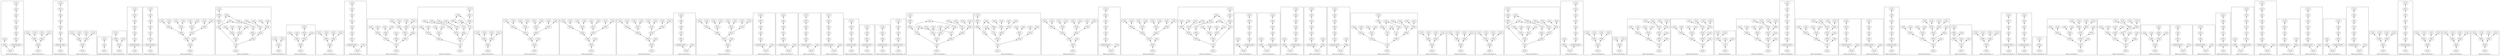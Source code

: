 strict digraph {
rankdir=BT
subgraph {
"0_518" [label="Sub"]
"0_518" -> {
"0_492"
}
"0_567" [label="Store"]
"0_567" -> {
"0_552"
"0_560"
}
"0_559" [label="SExt"]
"0_559" -> {
"0_558"
}
"0_558" [label="Add"]
"0_558" -> {
"0_544"
}
"0_560" [label="GetElementPtr"]
"0_560" -> {
"0_559"
}
"0_552" [label="FNeg"]
"0_552" -> {
"0_551"
}
"0_551" [label="Load"]
"0_544" [label="Add"]
"0_544" -> {
"0_518"
}
"0_492" [label="Add"]
"0_492" -> {
"0_466"
}
"0_466" [label="Add"]
"0_466" -> {
"0_465"
}
"0_465" [label="Load"]
cluster=true
label=<Static occurrences: 1>
}
subgraph {
"1_791" [label="FAdd"]
"1_791" -> {
"1_788"
"1_790"
}
"1_788" [label="Load"]
"1_790" [label="Load"]
"1_810" [label="Store"]
"1_810" -> {
"1_809"
"1_809"
"1_809"
"1_809"
}
"1_809" [label="FAdd"]
"1_809" -> {
"1_770"
"1_770"
"1_791"
"1_791"
}
"1_770" [label="FAdd"]
"1_770" -> {
"1_767"
"1_769"
}
"1_767" [label="Load"]
"1_769" [label="Load"]
cluster=true
label=<Static occurrences: 7>
}
subgraph {
"2_551" [label="Load"]
"2_551" -> {
"2_550"
}
"2_490" [label="Add"]
"2_490" -> {
"2_462"
}
"2_549" [label="Add"]
"2_549" -> {
"2_542"
}
"2_462" [label="Add"]
"2_462" -> {
"2_455"
}
"2_516" [label="Add"]
"2_516" -> {
"2_490"
}
"2_455" [label="SExt"]
"2_455" -> {
"2_454"
}
"2_454" [label="Load"]
"2_550" [label="GetElementPtr"]
"2_550" -> {
"2_549"
}
"2_542" [label="Add"]
"2_542" -> {
"2_516"
}
cluster=true
label=<Static occurrences: 1>
}
subgraph {
"3_1589" [label="FAdd"]
"3_1589" -> {
"3_1585"
"3_1588"
}
"3_1585" [label="Load"]
"3_1588" [label="Load"]
"3_1604" [label="Store"]
"3_1604" -> {
"3_1603"
"3_1603"
"3_1603"
"3_1603"
}
"3_1569" [label="FAdd"]
"3_1569" -> {
"3_1565"
"3_1568"
}
"3_1565" [label="Load"]
"3_1568" [label="Load"]
"3_1603" [label="FAdd"]
"3_1603" -> {
"3_1569"
"3_1569"
"3_1589"
"3_1589"
}
cluster=true
label=<Static occurrences: 1>
}
subgraph {
"4_422" [label="Store"]
"4_422" -> {
"4_419"
}
"4_419" [label="Add"]
"4_419" -> {
"4_418"
}
"4_418" [label="Load"]
cluster=true
label=<Static occurrences: 2>
}
subgraph {
"5_851" [label="FNeg"]
"5_851" -> {
"5_841"
}
"5_841" [label="Load"]
"5_852" [label="FSub"]
"5_852" -> {
"5_851"
"5_846"
}
"5_846" [label="Load"]
"5_853" [label="Store"]
"5_853" -> {
"5_852"
"5_852"
}
cluster=true
label=<Static occurrences: 1>
}
subgraph {
"6_516" [label="Add"]
"6_516" -> {
"6_490"
}
"6_455" [label="SExt"]
"6_455" -> {
"6_454"
}
"6_454" [label="Load"]
"6_490" [label="Add"]
"6_490" -> {
"6_462"
}
"6_525" [label="Load"]
"6_525" -> {
"6_524"
}
"6_462" [label="Add"]
"6_462" -> {
"6_455"
}
"6_524" [label="GetElementPtr"]
"6_524" -> {
"6_523"
}
"6_523" [label="Add"]
"6_523" -> {
"6_516"
}
cluster=true
label=<Static occurrences: 4>
}
subgraph {
"7_604" [label="GetElementPtr"]
"7_604" -> {
"7_603"
}
"7_602" [label="Add"]
"7_602" -> {
"7_586"
}
"7_603" [label="SExt"]
"7_603" -> {
"7_602"
}
"7_586" [label="Add"]
"7_586" -> {
"7_584"
}
"7_584" [label="Add"]
"7_584" -> {
"7_576"
}
"7_576" [label="Add"]
"7_576" -> {
"7_573"
}
"7_573" [label="Load"]
"7_605" [label="Load"]
"7_605" -> {
"7_604"
}
cluster=true
label=<Static occurrences: 2>
}
subgraph {
"8_1390" [label="FSub"]
"8_1390" -> {
"8_1379"
"8_1381"
}
"8_1379" [label="Load"]
"8_1381" [label="Load"]
"8_1406" [label="FSub"]
"8_1406" -> {
"8_1395"
"8_1397"
}
"8_1395" [label="Load"]
"8_1397" [label="Load"]
"8_1420" [label="FAdd"]
"8_1420" -> {
"8_1392"
"8_1392"
"8_1406"
"8_1406"
}
"8_1408" [label="FSub"]
"8_1408" -> {
"8_1401"
"8_1403"
}
"8_1401" [label="Load"]
"8_1403" [label="Load"]
"8_1425" [label="FAdd"]
"8_1425" -> {
"8_1420"
"8_1420"
"8_1420"
"8_1420"
"8_1418"
"8_1418"
"8_1418"
"8_1418"
}
"8_1427" [label="Store"]
"8_1427" -> {
"8_1426"
"8_1426"
"8_1426"
"8_1426"
"8_1426"
"8_1426"
"8_1426"
"8_1426"
"8_1426"
}
"8_1392" [label="FSub"]
"8_1392" -> {
"8_1385"
"8_1387"
}
"8_1385" [label="Load"]
"8_1387" [label="Load"]
"8_1418" [label="FSub"]
"8_1418" -> {
"8_1390"
"8_1390"
"8_1408"
"8_1408"
}
"8_1426" [label="FMul"]
"8_1426" -> {
"8_1425"
"8_1425"
"8_1425"
"8_1425"
"8_1425"
"8_1425"
"8_1425"
"8_1425"
"8_1376"
}
"8_1376" [label="Load"]
cluster=true
label=<Static occurrences: 2>
}
subgraph {
"9_1488" [label="FSub"]
"9_1488" -> {
"9_1474"
"9_1477"
}
"9_1474" [label="Load"]
"9_1477" [label="Load"]
"9_1539" [label="FSub"]
"9_1539" -> {
"9_1490"
"9_1490"
"9_1508"
"9_1508"
}
"9_1544" [label="Store"]
"9_1544" -> {
"9_1543"
"9_1543"
"9_1543"
"9_1543"
"9_1543"
"9_1543"
"9_1543"
"9_1543"
"9_1543"
"9_1543"
"9_1543"
"9_1543"
"9_1543"
}
"9_1471" [label="Call"]
"9_1471" -> {
"9_1470"
"9_1460"
}
"9_1460" [label="Load"]
"9_1490" [label="FSub"]
"9_1490" -> {
"9_1482"
"9_1485"
}
"9_1482" [label="Load"]
"9_1485" [label="Load"]
"9_1541" [label="FNeg"]
"9_1541" -> {
"9_1471"
"9_1471"
}
"9_1543" [label="Call"]
"9_1543" -> {
"9_1468"
"9_1468"
"9_1468"
"9_1537"
"9_1537"
"9_1537"
"9_1537"
"9_1542"
"9_1542"
"9_1542"
"9_1542"
"9_1542"
"9_1542"
}
"9_1468" [label="Call"]
"9_1468" -> {
"9_1467"
"9_1464"
"9_1460"
}
"9_1464" [label="Load"]
"9_1460" [label="Load"]
"9_1542" [label="FMul"]
"9_1542" -> {
"9_1541"
"9_1541"
"9_1539"
"9_1539"
"9_1539"
"9_1539"
}
"9_1537" [label="FAdd"]
"9_1537" -> {
"9_1488"
"9_1488"
"9_1510"
"9_1510"
}
"9_1467" [label="FNeg"]
"9_1467" -> {
"9_1466"
}
"9_1466" [label="FMul"]
"9_1466" -> {
"9_1457"
}
"9_1457" [label="Load"]
"9_1508" [label="FSub"]
"9_1508" -> {
"9_1494"
"9_1497"
}
"9_1494" [label="Load"]
"9_1497" [label="Load"]
"9_1470" [label="FNeg"]
"9_1470" -> {
"9_1464"
}
"9_1464" [label="Load"]
"9_1510" [label="FSub"]
"9_1510" -> {
"9_1502"
"9_1505"
}
"9_1502" [label="Load"]
"9_1505" [label="Load"]
cluster=true
label=<Static occurrences: 1>
}
subgraph {
"10_837" [label="FSub"]
"10_837" -> {
"10_834"
"10_836"
}
"10_834" [label="Load"]
"10_836" [label="Load"]
"10_854" [label="Store"]
"10_854" -> {
"10_837"
"10_837"
}
cluster=true
label=<Static occurrences: 4>
}
subgraph {
"11_803" [label="FAdd"]
"11_803" -> {
"11_797"
"11_802"
}
"11_797" [label="Load"]
"11_802" [label="Load"]
"11_781" [label="FSub"]
"11_781" -> {
"11_775"
"11_780"
}
"11_780" [label="Load"]
"11_816" [label="Store"]
"11_816" -> {
"11_815"
"11_815"
"11_815"
"11_815"
}
"11_775" [label="FNeg"]
"11_775" -> {
"11_774"
}
"11_774" [label="Load"]
"11_815" [label="FAdd"]
"11_815" -> {
"11_803"
"11_803"
"11_781"
"11_781"
}
cluster=true
label=<Static occurrences: 1>
}
subgraph {
"12_1597" [label="FAdd"]
"12_1597" -> {
"12_1593"
"12_1596"
}
"12_1593" [label="Load"]
"12_1596" [label="Load"]
"12_1606" [label="Store"]
"12_1606" -> {
"12_1605"
"12_1605"
"12_1605"
"12_1605"
}
"12_1577" [label="FAdd"]
"12_1577" -> {
"12_1573"
"12_1576"
}
"12_1573" [label="Load"]
"12_1576" [label="Load"]
"12_1605" [label="FAdd"]
"12_1605" -> {
"12_1577"
"12_1577"
"12_1597"
"12_1597"
}
cluster=true
label=<Static occurrences: 1>
}
subgraph {
"13_1008" [label="Add"]
"13_1008" -> {
"13_984"
}
"13_1069" [label="Add"]
"13_1069" -> {
"13_1056"
}
"13_1032" [label="Sub"]
"13_1032" -> {
"13_1008"
}
"13_1077" [label="Store"]
"13_1077" -> {
"13_1071"
"13_1063"
}
"13_1063" [label="Load"]
"13_984" [label="Add"]
"13_984" -> {
"13_983"
}
"13_983" [label="Load"]
"13_1070" [label="SExt"]
"13_1070" -> {
"13_1069"
}
"13_1071" [label="GetElementPtr"]
"13_1071" -> {
"13_1070"
}
"13_1056" [label="Add"]
"13_1056" -> {
"13_1032"
}
cluster=true
label=<Static occurrences: 1>
}
subgraph {
"14_1597" [label="FAdd"]
"14_1597" -> {
"14_1593"
"14_1596"
}
"14_1593" [label="Load"]
"14_1596" [label="Load"]
"14_1607" [label="FSub"]
"14_1607" -> {
"14_1569"
"14_1569"
"14_1589"
"14_1589"
}
"14_1609" [label="FSub"]
"14_1609" -> {
"14_1577"
"14_1577"
"14_1597"
"14_1597"
}
"14_1614" [label="Store"]
"14_1614" -> {
"14_1613"
"14_1613"
"14_1613"
"14_1613"
"14_1613"
"14_1613"
"14_1613"
"14_1613"
"14_1613"
"14_1613"
}
"14_1577" [label="FAdd"]
"14_1577" -> {
"14_1573"
"14_1576"
}
"14_1573" [label="Load"]
"14_1576" [label="Load"]
"14_1589" [label="FAdd"]
"14_1589" -> {
"14_1585"
"14_1588"
}
"14_1585" [label="Load"]
"14_1588" [label="Load"]
"14_1611" [label="FNeg"]
"14_1611" -> {
"14_1453"
}
"14_1453" [label="Load"]
"14_1613" [label="Call"]
"14_1613" -> {
"14_1520"
"14_1612"
"14_1612"
"14_1612"
"14_1612"
"14_1612"
"14_1607"
"14_1607"
"14_1607"
"14_1607"
}
"14_1569" [label="FAdd"]
"14_1569" -> {
"14_1565"
"14_1568"
}
"14_1565" [label="Load"]
"14_1568" [label="Load"]
"14_1612" [label="FMul"]
"14_1612" -> {
"14_1611"
"14_1609"
"14_1609"
"14_1609"
"14_1609"
}
"14_1520" [label="FNeg"]
"14_1520" -> {
"14_1457"
}
"14_1457" [label="Load"]
cluster=true
label=<Static occurrences: 2>
}
subgraph {
"15_1556" [label="FMul"]
"15_1556" -> {
"15_1453"
}
"15_1453" [label="Load"]
"15_1601" [label="FSub"]
"15_1601" -> {
"15_1593"
"15_1596"
}
"15_1593" [label="Load"]
"15_1596" [label="Load"]
"15_1599" [label="FSub"]
"15_1599" -> {
"15_1585"
"15_1588"
}
"15_1585" [label="Load"]
"15_1588" [label="Load"]
"15_1628" [label="FAdd"]
"15_1628" -> {
"15_1579"
"15_1579"
"15_1601"
"15_1601"
}
"15_1579" [label="FSub"]
"15_1579" -> {
"15_1565"
"15_1568"
}
"15_1565" [label="Load"]
"15_1568" [label="Load"]
"15_1633" [label="FMul"]
"15_1633" -> {
"15_1632"
"15_1632"
"15_1630"
"15_1630"
"15_1630"
"15_1630"
}
"15_1630" [label="FSub"]
"15_1630" -> {
"15_1581"
"15_1581"
"15_1599"
"15_1599"
}
"15_1581" [label="FSub"]
"15_1581" -> {
"15_1573"
"15_1576"
}
"15_1573" [label="Load"]
"15_1576" [label="Load"]
"15_1561" [label="Call"]
"15_1561" -> {
"15_1560"
"15_1550"
}
"15_1550" [label="Load"]
"15_1634" [label="Call"]
"15_1634" -> {
"15_1558"
"15_1558"
"15_1558"
"15_1628"
"15_1628"
"15_1628"
"15_1628"
"15_1633"
"15_1633"
"15_1633"
"15_1633"
"15_1633"
"15_1633"
}
"15_1632" [label="FNeg"]
"15_1632" -> {
"15_1561"
"15_1561"
}
"15_1560" [label="FNeg"]
"15_1560" -> {
"15_1554"
}
"15_1554" [label="Load"]
"15_1635" [label="Store"]
"15_1635" -> {
"15_1634"
"15_1634"
"15_1634"
"15_1634"
"15_1634"
"15_1634"
"15_1634"
"15_1634"
"15_1634"
"15_1634"
"15_1634"
"15_1634"
"15_1634"
}
"15_1557" [label="FNeg"]
"15_1557" -> {
"15_1556"
}
"15_1558" [label="Call"]
"15_1558" -> {
"15_1557"
"15_1554"
"15_1550"
}
"15_1554" [label="Load"]
"15_1550" [label="Load"]
cluster=true
label=<Static occurrences: 1>
}
subgraph {
"16_1774" [label="FAdd"]
"16_1774" -> {
"16_1770"
"16_1773"
}
"16_1770" [label="Load"]
"16_1773" [label="Load"]
"16_1756" [label="FAdd"]
"16_1756" -> {
"16_1752"
"16_1755"
}
"16_1752" [label="Load"]
"16_1755" [label="Load"]
"16_1782" [label="FAdd"]
"16_1782" -> {
"16_1756"
"16_1756"
"16_1774"
"16_1774"
}
"16_1783" [label="Store"]
"16_1783" -> {
"16_1782"
"16_1782"
"16_1782"
"16_1782"
}
cluster=true
label=<Static occurrences: 1>
}
subgraph {
"17_1776" [label="FSub"]
"17_1776" -> {
"17_1763"
"17_1765"
}
"17_1763" [label="Load"]
"17_1765" [label="Load"]
"17_1760" [label="FSub"]
"17_1760" -> {
"17_1752"
"17_1755"
}
"17_1752" [label="Load"]
"17_1755" [label="Load"]
"17_1788" [label="FSub"]
"17_1788" -> {
"17_1758"
"17_1758"
"17_1778"
"17_1778"
}
"17_1795" [label="FAdd"]
"17_1795" -> {
"17_1790"
"17_1790"
"17_1790"
"17_1790"
"17_1788"
"17_1788"
"17_1788"
"17_1788"
}
"17_1796" [label="FMul"]
"17_1796" -> {
"17_1795"
"17_1795"
"17_1795"
"17_1795"
"17_1795"
"17_1795"
"17_1795"
"17_1795"
"17_1723"
}
"17_1723" [label="Load"]
"17_1790" [label="FAdd"]
"17_1790" -> {
"17_1760"
"17_1760"
"17_1776"
"17_1776"
}
"17_1797" [label="Store"]
"17_1797" -> {
"17_1796"
"17_1796"
"17_1796"
"17_1796"
"17_1796"
"17_1796"
"17_1796"
"17_1796"
"17_1796"
}
"17_1778" [label="FSub"]
"17_1778" -> {
"17_1770"
"17_1773"
}
"17_1770" [label="Load"]
"17_1773" [label="Load"]
"17_1758" [label="FSub"]
"17_1758" -> {
"17_1745"
"17_1747"
}
"17_1745" [label="Load"]
"17_1747" [label="Load"]
cluster=true
label=<Static occurrences: 1>
}
subgraph {
"18_1776" [label="FSub"]
"18_1776" -> {
"18_1763"
"18_1765"
}
"18_1763" [label="Load"]
"18_1765" [label="Load"]
"18_1798" [label="FAdd"]
"18_1798" -> {
"18_1758"
"18_1758"
"18_1778"
"18_1778"
}
"18_1760" [label="FSub"]
"18_1760" -> {
"18_1752"
"18_1755"
}
"18_1752" [label="Load"]
"18_1755" [label="Load"]
"18_1800" [label="FSub"]
"18_1800" -> {
"18_1776"
"18_1776"
"18_1760"
"18_1760"
}
"18_1778" [label="FSub"]
"18_1778" -> {
"18_1770"
"18_1773"
}
"18_1770" [label="Load"]
"18_1773" [label="Load"]
"18_1807" [label="Store"]
"18_1807" -> {
"18_1806"
"18_1806"
"18_1806"
"18_1806"
"18_1806"
"18_1806"
"18_1806"
"18_1806"
"18_1806"
}
"18_1806" [label="FMul"]
"18_1806" -> {
"18_1805"
"18_1805"
"18_1805"
"18_1805"
"18_1805"
"18_1805"
"18_1805"
"18_1805"
"18_1723"
}
"18_1723" [label="Load"]
"18_1758" [label="FSub"]
"18_1758" -> {
"18_1745"
"18_1747"
}
"18_1745" [label="Load"]
"18_1747" [label="Load"]
"18_1805" [label="FAdd"]
"18_1805" -> {
"18_1798"
"18_1798"
"18_1798"
"18_1798"
"18_1800"
"18_1800"
"18_1800"
"18_1800"
}
cluster=true
label=<Static occurrences: 1>
}
subgraph {
"19_1408" [label="FSub"]
"19_1408" -> {
"19_1401"
"19_1403"
}
"19_1401" [label="Load"]
"19_1403" [label="Load"]
"19_1420" [label="FAdd"]
"19_1420" -> {
"19_1392"
"19_1392"
"19_1406"
"19_1406"
}
"19_1406" [label="FSub"]
"19_1406" -> {
"19_1395"
"19_1397"
}
"19_1395" [label="Load"]
"19_1397" [label="Load"]
"19_1424" [label="Store"]
"19_1424" -> {
"19_1423"
"19_1423"
"19_1423"
"19_1423"
"19_1423"
"19_1423"
"19_1423"
"19_1423"
"19_1423"
}
"19_1423" [label="FMul"]
"19_1423" -> {
"19_1422"
"19_1422"
"19_1422"
"19_1422"
"19_1422"
"19_1422"
"19_1422"
"19_1422"
"19_1376"
}
"19_1376" [label="Load"]
"19_1392" [label="FSub"]
"19_1392" -> {
"19_1385"
"19_1387"
}
"19_1385" [label="Load"]
"19_1387" [label="Load"]
"19_1418" [label="FSub"]
"19_1418" -> {
"19_1390"
"19_1390"
"19_1408"
"19_1408"
}
"19_1422" [label="FSub"]
"19_1422" -> {
"19_1420"
"19_1420"
"19_1420"
"19_1420"
"19_1418"
"19_1418"
"19_1418"
"19_1418"
}
"19_1390" [label="FSub"]
"19_1390" -> {
"19_1379"
"19_1381"
}
"19_1379" [label="Load"]
"19_1381" [label="Load"]
cluster=true
label=<Static occurrences: 1>
}
subgraph {
"20_518" [label="Sub"]
"20_518" -> {
"20_492"
}
"20_492" [label="Add"]
"20_492" -> {
"20_466"
}
"20_529" [label="GetElementPtr"]
"20_529" -> {
"20_528"
}
"20_540" [label="Store"]
"20_540" -> {
"20_529"
"20_521"
}
"20_521" [label="Load"]
"20_528" [label="SExt"]
"20_528" -> {
"20_518"
}
"20_466" [label="Add"]
"20_466" -> {
"20_465"
}
"20_465" [label="Load"]
cluster=true
label=<Static occurrences: 2>
}
subgraph {
"21_1406" [label="FSub"]
"21_1406" -> {
"21_1395"
"21_1397"
}
"21_1395" [label="Load"]
"21_1397" [label="Load"]
"21_1408" [label="FSub"]
"21_1408" -> {
"21_1401"
"21_1403"
}
"21_1401" [label="Load"]
"21_1403" [label="Load"]
"21_1428" [label="FAdd"]
"21_1428" -> {
"21_1390"
"21_1390"
"21_1408"
"21_1408"
}
"21_1433" [label="FMul"]
"21_1433" -> {
"21_1432"
"21_1432"
"21_1432"
"21_1432"
"21_1432"
"21_1432"
"21_1432"
"21_1432"
"21_1376"
}
"21_1376" [label="Load"]
"21_1434" [label="Store"]
"21_1434" -> {
"21_1433"
"21_1433"
"21_1433"
"21_1433"
"21_1433"
"21_1433"
"21_1433"
"21_1433"
"21_1433"
}
"21_1432" [label="FSub"]
"21_1432" -> {
"21_1428"
"21_1428"
"21_1428"
"21_1428"
"21_1430"
"21_1430"
"21_1430"
"21_1430"
}
"21_1392" [label="FSub"]
"21_1392" -> {
"21_1385"
"21_1387"
}
"21_1385" [label="Load"]
"21_1387" [label="Load"]
"21_1430" [label="FSub"]
"21_1430" -> {
"21_1406"
"21_1406"
"21_1392"
"21_1392"
}
"21_1390" [label="FSub"]
"21_1390" -> {
"21_1379"
"21_1381"
}
"21_1379" [label="Load"]
"21_1381" [label="Load"]
cluster=true
label=<Static occurrences: 1>
}
subgraph {
"22_538" [label="Store"]
"22_538" -> {
"22_520"
"22_530"
}
"22_530" [label="Load"]
"22_455" [label="SExt"]
"22_455" -> {
"22_454"
}
"22_454" [label="Load"]
"22_490" [label="Add"]
"22_490" -> {
"22_462"
}
"22_520" [label="GetElementPtr"]
"22_520" -> {
"22_516"
}
"22_462" [label="Add"]
"22_462" -> {
"22_455"
}
"22_516" [label="Add"]
"22_516" -> {
"22_490"
}
cluster=true
label=<Static occurrences: 2>
}
subgraph {
"23_586" [label="Add"]
"23_586" -> {
"23_584"
}
"23_599" [label="GetElementPtr"]
"23_599" -> {
"23_598"
}
"23_610" [label="Store"]
"23_610" -> {
"23_599"
"23_590"
}
"23_590" [label="Load"]
"23_584" [label="Add"]
"23_584" -> {
"23_576"
}
"23_598" [label="SExt"]
"23_598" -> {
"23_586"
}
"23_576" [label="Add"]
"23_576" -> {
"23_573"
}
"23_573" [label="Load"]
cluster=true
label=<Static occurrences: 4>
}
subgraph {
"24_1006" [label="Add"]
"24_1006" -> {
"24_980"
}
"24_980" [label="Add"]
"24_980" -> {
"24_973"
}
"24_973" [label="SExt"]
"24_973" -> {
"24_972"
}
"24_972" [label="Load"]
"24_1027" [label="Store"]
"24_1027" -> {
"24_1014"
"24_1024"
}
"24_1024" [label="Load"]
"24_1014" [label="GetElementPtr"]
"24_1014" -> {
"24_1013"
}
"24_1013" [label="Add"]
"24_1013" -> {
"24_1006"
}
cluster=true
label=<Static occurrences: 1>
}
subgraph {
"25_1034" [label="GetElementPtr"]
"25_1034" -> {
"25_1030"
}
"25_1006" [label="Add"]
"25_1006" -> {
"25_980"
}
"25_980" [label="Add"]
"25_980" -> {
"25_973"
}
"25_973" [label="SExt"]
"25_973" -> {
"25_972"
}
"25_972" [label="Load"]
"25_1050" [label="Store"]
"25_1050" -> {
"25_1034"
"25_1043"
}
"25_1043" [label="Load"]
"25_1030" [label="Add"]
"25_1030" -> {
"25_1006"
}
cluster=true
label=<Static occurrences: 1>
}
subgraph {
"26_473" [label="Load"]
"26_473" -> {
"26_472"
}
"26_472" [label="GetElementPtr"]
"26_472" -> {
"26_471"
}
"26_471" [label="Add"]
"26_471" -> {
"26_462"
}
"26_462" [label="Add"]
"26_462" -> {
"26_455"
}
"26_455" [label="SExt"]
"26_455" -> {
"26_454"
}
"26_454" [label="Load"]
cluster=true
label=<Static occurrences: 8>
}
subgraph {
"27_466" [label="Add"]
"27_466" -> {
"27_465"
}
"27_465" [label="Load"]
"27_476" [label="SExt"]
"27_476" -> {
"27_466"
}
"27_478" [label="Load"]
"27_478" -> {
"27_477"
}
"27_477" [label="GetElementPtr"]
"27_477" -> {
"27_476"
}
cluster=true
label=<Static occurrences: 5>
}
subgraph {
"28_469" [label="Load"]
"28_469" -> {
"28_468"
}
"28_468" [label="GetElementPtr"]
"28_468" -> {
"28_462"
}
"28_462" [label="Add"]
"28_462" -> {
"28_455"
}
"28_455" [label="SExt"]
"28_455" -> {
"28_454"
}
"28_454" [label="Load"]
cluster=true
label=<Static occurrences: 4>
}
subgraph {
"29_481" [label="SExt"]
"29_481" -> {
"29_480"
}
"29_480" [label="Add"]
"29_480" -> {
"29_466"
}
"29_483" [label="Load"]
"29_483" -> {
"29_482"
}
"29_482" [label="GetElementPtr"]
"29_482" -> {
"29_481"
}
"29_466" [label="Add"]
"29_466" -> {
"29_465"
}
"29_465" [label="Load"]
cluster=true
label=<Static occurrences: 14>
}
subgraph {
"30_1488" [label="FSub"]
"30_1488" -> {
"30_1474"
"30_1477"
}
"30_1474" [label="Load"]
"30_1477" [label="Load"]
"30_1510" [label="FSub"]
"30_1510" -> {
"30_1502"
"30_1505"
}
"30_1502" [label="Load"]
"30_1505" [label="Load"]
"30_1468" [label="Call"]
"30_1468" -> {
"30_1467"
"30_1464"
"30_1460"
}
"30_1464" [label="Load"]
"30_1460" [label="Load"]
"30_1539" [label="FSub"]
"30_1539" -> {
"30_1490"
"30_1490"
"30_1508"
"30_1508"
}
"30_1547" [label="Store"]
"30_1547" -> {
"30_1546"
"30_1546"
"30_1546"
"30_1546"
"30_1546"
"30_1546"
"30_1546"
"30_1546"
"30_1546"
"30_1546"
"30_1546"
"30_1546"
"30_1546"
}
"30_1545" [label="FMul"]
"30_1545" -> {
"30_1471"
"30_1471"
"30_1537"
"30_1537"
"30_1537"
"30_1537"
}
"30_1471" [label="Call"]
"30_1471" -> {
"30_1470"
"30_1460"
}
"30_1460" [label="Load"]
"30_1537" [label="FAdd"]
"30_1537" -> {
"30_1488"
"30_1488"
"30_1510"
"30_1510"
}
"30_1467" [label="FNeg"]
"30_1467" -> {
"30_1466"
}
"30_1466" [label="FMul"]
"30_1466" -> {
"30_1457"
}
"30_1457" [label="Load"]
"30_1508" [label="FSub"]
"30_1508" -> {
"30_1494"
"30_1497"
}
"30_1494" [label="Load"]
"30_1497" [label="Load"]
"30_1490" [label="FSub"]
"30_1490" -> {
"30_1482"
"30_1485"
}
"30_1482" [label="Load"]
"30_1485" [label="Load"]
"30_1546" [label="Call"]
"30_1546" -> {
"30_1468"
"30_1468"
"30_1468"
"30_1545"
"30_1545"
"30_1545"
"30_1545"
"30_1545"
"30_1545"
"30_1539"
"30_1539"
"30_1539"
"30_1539"
}
"30_1470" [label="FNeg"]
"30_1470" -> {
"30_1464"
}
"30_1464" [label="Load"]
cluster=true
label=<Static occurrences: 1>
}
subgraph {
"31_1637" [label="Call"]
"31_1637" -> {
"31_1558"
"31_1558"
"31_1558"
"31_1636"
"31_1636"
"31_1636"
"31_1636"
"31_1636"
"31_1636"
"31_1630"
"31_1630"
"31_1630"
"31_1630"
}
"31_1556" [label="FMul"]
"31_1556" -> {
"31_1453"
}
"31_1453" [label="Load"]
"31_1599" [label="FSub"]
"31_1599" -> {
"31_1585"
"31_1588"
}
"31_1585" [label="Load"]
"31_1588" [label="Load"]
"31_1560" [label="FNeg"]
"31_1560" -> {
"31_1554"
}
"31_1554" [label="Load"]
"31_1581" [label="FSub"]
"31_1581" -> {
"31_1573"
"31_1576"
}
"31_1573" [label="Load"]
"31_1576" [label="Load"]
"31_1628" [label="FAdd"]
"31_1628" -> {
"31_1579"
"31_1579"
"31_1601"
"31_1601"
}
"31_1630" [label="FSub"]
"31_1630" -> {
"31_1581"
"31_1581"
"31_1599"
"31_1599"
}
"31_1579" [label="FSub"]
"31_1579" -> {
"31_1565"
"31_1568"
}
"31_1565" [label="Load"]
"31_1568" [label="Load"]
"31_1561" [label="Call"]
"31_1561" -> {
"31_1560"
"31_1550"
}
"31_1550" [label="Load"]
"31_1557" [label="FNeg"]
"31_1557" -> {
"31_1556"
}
"31_1636" [label="FMul"]
"31_1636" -> {
"31_1561"
"31_1561"
"31_1628"
"31_1628"
"31_1628"
"31_1628"
}
"31_1601" [label="FSub"]
"31_1601" -> {
"31_1593"
"31_1596"
}
"31_1593" [label="Load"]
"31_1596" [label="Load"]
"31_1638" [label="Store"]
"31_1638" -> {
"31_1637"
"31_1637"
"31_1637"
"31_1637"
"31_1637"
"31_1637"
"31_1637"
"31_1637"
"31_1637"
"31_1637"
"31_1637"
"31_1637"
"31_1637"
}
"31_1558" [label="Call"]
"31_1558" -> {
"31_1557"
"31_1554"
"31_1550"
}
"31_1554" [label="Load"]
"31_1550" [label="Load"]
cluster=true
label=<Static occurrences: 2>
}
subgraph {
"32_1776" [label="FSub"]
"32_1776" -> {
"32_1763"
"32_1765"
}
"32_1763" [label="Load"]
"32_1765" [label="Load"]
"32_1760" [label="FSub"]
"32_1760" -> {
"32_1752"
"32_1755"
}
"32_1752" [label="Load"]
"32_1755" [label="Load"]
"32_1788" [label="FSub"]
"32_1788" -> {
"32_1758"
"32_1758"
"32_1778"
"32_1778"
}
"32_1792" [label="FSub"]
"32_1792" -> {
"32_1790"
"32_1790"
"32_1790"
"32_1790"
"32_1788"
"32_1788"
"32_1788"
"32_1788"
}
"32_1794" [label="Store"]
"32_1794" -> {
"32_1793"
"32_1793"
"32_1793"
"32_1793"
"32_1793"
"32_1793"
"32_1793"
"32_1793"
"32_1793"
}
"32_1778" [label="FSub"]
"32_1778" -> {
"32_1770"
"32_1773"
}
"32_1770" [label="Load"]
"32_1773" [label="Load"]
"32_1793" [label="FMul"]
"32_1793" -> {
"32_1792"
"32_1792"
"32_1792"
"32_1792"
"32_1792"
"32_1792"
"32_1792"
"32_1792"
"32_1723"
}
"32_1723" [label="Load"]
"32_1790" [label="FAdd"]
"32_1790" -> {
"32_1760"
"32_1760"
"32_1776"
"32_1776"
}
"32_1758" [label="FSub"]
"32_1758" -> {
"32_1745"
"32_1747"
}
"32_1745" [label="Load"]
"32_1747" [label="Load"]
cluster=true
label=<Static occurrences: 1>
}
subgraph {
"33_455" [label="SExt"]
"33_455" -> {
"33_454"
}
"33_454" [label="Load"]
"33_564" [label="Store"]
"33_564" -> {
"33_546"
"33_556"
}
"33_556" [label="Load"]
"33_490" [label="Add"]
"33_490" -> {
"33_462"
}
"33_546" [label="GetElementPtr"]
"33_546" -> {
"33_542"
}
"33_542" [label="Add"]
"33_542" -> {
"33_516"
}
"33_462" [label="Add"]
"33_462" -> {
"33_455"
}
"33_516" [label="Add"]
"33_516" -> {
"33_490"
}
cluster=true
label=<Static occurrences: 3>
}
subgraph {
"34_1804" [label="Store"]
"34_1804" -> {
"34_1803"
"34_1803"
"34_1803"
"34_1803"
"34_1803"
"34_1803"
"34_1803"
"34_1803"
"34_1803"
}
"34_1776" [label="FSub"]
"34_1776" -> {
"34_1763"
"34_1765"
}
"34_1763" [label="Load"]
"34_1765" [label="Load"]
"34_1798" [label="FAdd"]
"34_1798" -> {
"34_1758"
"34_1758"
"34_1778"
"34_1778"
}
"34_1760" [label="FSub"]
"34_1760" -> {
"34_1752"
"34_1755"
}
"34_1752" [label="Load"]
"34_1755" [label="Load"]
"34_1803" [label="FMul"]
"34_1803" -> {
"34_1802"
"34_1802"
"34_1802"
"34_1802"
"34_1802"
"34_1802"
"34_1802"
"34_1802"
"34_1723"
}
"34_1723" [label="Load"]
"34_1800" [label="FSub"]
"34_1800" -> {
"34_1776"
"34_1776"
"34_1760"
"34_1760"
}
"34_1778" [label="FSub"]
"34_1778" -> {
"34_1770"
"34_1773"
}
"34_1770" [label="Load"]
"34_1773" [label="Load"]
"34_1758" [label="FSub"]
"34_1758" -> {
"34_1745"
"34_1747"
}
"34_1745" [label="Load"]
"34_1747" [label="Load"]
"34_1802" [label="FSub"]
"34_1802" -> {
"34_1798"
"34_1798"
"34_1798"
"34_1798"
"34_1800"
"34_1800"
"34_1800"
"34_1800"
}
cluster=true
label=<Static occurrences: 1>
}
subgraph {
"35_1944" [label="FMul"]
"35_1944" -> {
"35_1870"
"35_1870"
"35_1942"
"35_1942"
"35_1942"
"35_1942"
}
"35_1940" [label="FAdd"]
"35_1940" -> {
"35_1894"
"35_1894"
"35_1914"
"35_1914"
}
"35_1862" [label="FNeg"]
"35_1862" -> {
"35_1856"
}
"35_1856" [label="Load"]
"35_1942" [label="FSub"]
"35_1942" -> {
"35_1896"
"35_1896"
"35_1912"
"35_1912"
}
"35_1896" [label="FSub"]
"35_1896" -> {
"35_1888"
"35_1891"
}
"35_1888" [label="Load"]
"35_1891" [label="Load"]
"35_1870" [label="FNeg"]
"35_1870" -> {
"35_1863"
"35_1863"
}
"35_1860" [label="Call"]
"35_1860" -> {
"35_1859"
"35_1856"
"35_1852"
}
"35_1856" [label="Load"]
"35_1852" [label="Load"]
"35_1863" [label="Call"]
"35_1863" -> {
"35_1862"
"35_1852"
}
"35_1852" [label="Load"]
"35_1859" [label="FNeg"]
"35_1859" -> {
"35_1858"
}
"35_1894" [label="FSub"]
"35_1894" -> {
"35_1881"
"35_1883"
}
"35_1881" [label="Load"]
"35_1883" [label="Load"]
"35_1858" [label="FMul"]
"35_1858" -> {
"35_1849"
}
"35_1849" [label="Load"]
"35_1946" [label="Store"]
"35_1946" -> {
"35_1945"
"35_1945"
"35_1945"
"35_1945"
"35_1945"
"35_1945"
"35_1945"
"35_1945"
"35_1945"
"35_1945"
"35_1945"
"35_1945"
"35_1945"
}
"35_1945" [label="Call"]
"35_1945" -> {
"35_1860"
"35_1860"
"35_1860"
"35_1940"
"35_1940"
"35_1940"
"35_1940"
"35_1944"
"35_1944"
"35_1944"
"35_1944"
"35_1944"
"35_1944"
}
"35_1912" [label="FSub"]
"35_1912" -> {
"35_1899"
"35_1901"
}
"35_1899" [label="Load"]
"35_1901" [label="Load"]
"35_1914" [label="FSub"]
"35_1914" -> {
"35_1906"
"35_1909"
}
"35_1906" [label="Load"]
"35_1909" [label="Load"]
cluster=true
label=<Static occurrences: 1>
}
subgraph {
"36_455" [label="SExt"]
"36_455" -> {
"36_454"
}
"36_454" [label="Load"]
"36_510" [label="FNeg"]
"36_510" -> {
"36_509"
}
"36_509" [label="Load"]
"36_497" [label="Add"]
"36_497" -> {
"36_490"
}
"36_490" [label="Add"]
"36_490" -> {
"36_462"
}
"36_513" [label="Store"]
"36_513" -> {
"36_510"
"36_498"
}
"36_498" [label="GetElementPtr"]
"36_498" -> {
"36_497"
}
"36_462" [label="Add"]
"36_462" -> {
"36_455"
}
cluster=true
label=<Static occurrences: 2>
}
subgraph {
"37_507" [label="SExt"]
"37_507" -> {
"37_506"
}
"37_492" [label="Add"]
"37_492" -> {
"37_466"
}
"37_506" [label="Add"]
"37_506" -> {
"37_492"
}
"37_466" [label="Add"]
"37_466" -> {
"37_465"
}
"37_465" [label="Load"]
"37_515" [label="Store"]
"37_515" -> {
"37_500"
"37_508"
}
"37_500" [label="FNeg"]
"37_500" -> {
"37_499"
}
"37_499" [label="Load"]
"37_508" [label="GetElementPtr"]
"37_508" -> {
"37_507"
}
cluster=true
label=<Static occurrences: 3>
}
subgraph {
"38_539" [label="Store"]
"38_539" -> {
"38_536"
"38_524"
}
"38_490" [label="Add"]
"38_490" -> {
"38_462"
}
"38_536" [label="FNeg"]
"38_536" -> {
"38_535"
}
"38_535" [label="Load"]
"38_462" [label="Add"]
"38_462" -> {
"38_455"
}
"38_455" [label="SExt"]
"38_455" -> {
"38_454"
}
"38_454" [label="Load"]
"38_516" [label="Add"]
"38_516" -> {
"38_490"
}
"38_524" [label="GetElementPtr"]
"38_524" -> {
"38_523"
}
"38_523" [label="Add"]
"38_523" -> {
"38_516"
}
cluster=true
label=<Static occurrences: 1>
}
subgraph {
"39_602" [label="Add"]
"39_602" -> {
"39_586"
}
"39_576" [label="Add"]
"39_576" -> {
"39_573"
}
"39_573" [label="Load"]
"39_604" [label="GetElementPtr"]
"39_604" -> {
"39_603"
}
"39_586" [label="Add"]
"39_586" -> {
"39_584"
}
"39_611" [label="Store"]
"39_611" -> {
"39_596"
"39_604"
}
"39_603" [label="SExt"]
"39_603" -> {
"39_602"
}
"39_584" [label="Add"]
"39_584" -> {
"39_576"
}
"39_596" [label="FNeg"]
"39_596" -> {
"39_595"
}
"39_595" [label="Load"]
cluster=true
label=<Static occurrences: 1>
}
subgraph {
"40_615" [label="GetElementPtr"]
"40_615" -> {
"40_614"
}
"40_614" [label="SExt"]
"40_614" -> {
"40_613"
}
"40_576" [label="Add"]
"40_576" -> {
"40_573"
}
"40_573" [label="Load"]
"40_617" [label="FNeg"]
"40_617" -> {
"40_616"
}
"40_616" [label="Load"]
"40_586" [label="Add"]
"40_586" -> {
"40_584"
}
"40_584" [label="Add"]
"40_584" -> {
"40_576"
}
"40_618" [label="Store"]
"40_618" -> {
"40_617"
"40_615"
}
"40_613" [label="Add"]
"40_613" -> {
"40_586"
}
cluster=true
label=<Static occurrences: 1>
}
subgraph {
"41_1894" [label="FSub"]
"41_1894" -> {
"41_1881"
"41_1883"
}
"41_1881" [label="Load"]
"41_1883" [label="Load"]
"41_1914" [label="FSub"]
"41_1914" -> {
"41_1906"
"41_1909"
}
"41_1906" [label="Load"]
"41_1909" [label="Load"]
"41_1859" [label="FNeg"]
"41_1859" -> {
"41_1858"
}
"41_1858" [label="FMul"]
"41_1858" -> {
"41_1849"
}
"41_1849" [label="Load"]
"41_1862" [label="FNeg"]
"41_1862" -> {
"41_1856"
}
"41_1856" [label="Load"]
"41_1942" [label="FSub"]
"41_1942" -> {
"41_1896"
"41_1896"
"41_1912"
"41_1912"
}
"41_1940" [label="FAdd"]
"41_1940" -> {
"41_1894"
"41_1894"
"41_1914"
"41_1914"
}
"41_1949" [label="Store"]
"41_1949" -> {
"41_1948"
"41_1948"
"41_1948"
"41_1948"
"41_1948"
"41_1948"
"41_1948"
"41_1948"
"41_1948"
"41_1948"
"41_1948"
"41_1948"
"41_1948"
}
"41_1948" [label="Call"]
"41_1948" -> {
"41_1860"
"41_1860"
"41_1860"
"41_1947"
"41_1947"
"41_1947"
"41_1947"
"41_1947"
"41_1947"
"41_1942"
"41_1942"
"41_1942"
"41_1942"
}
"41_1896" [label="FSub"]
"41_1896" -> {
"41_1888"
"41_1891"
}
"41_1888" [label="Load"]
"41_1891" [label="Load"]
"41_1860" [label="Call"]
"41_1860" -> {
"41_1859"
"41_1856"
"41_1852"
}
"41_1856" [label="Load"]
"41_1852" [label="Load"]
"41_1912" [label="FSub"]
"41_1912" -> {
"41_1899"
"41_1901"
}
"41_1899" [label="Load"]
"41_1901" [label="Load"]
"41_1947" [label="FMul"]
"41_1947" -> {
"41_1863"
"41_1863"
"41_1940"
"41_1940"
"41_1940"
"41_1940"
}
"41_1863" [label="Call"]
"41_1863" -> {
"41_1862"
"41_1852"
}
"41_1852" [label="Load"]
cluster=true
label=<Static occurrences: 1>
}
subgraph {
"42_1884" [label="FAdd"]
"42_1884" -> {
"42_1881"
"42_1883"
}
"42_1881" [label="Load"]
"42_1883" [label="Load"]
"42_1917" [label="Store"]
"42_1917" -> {
"42_1916"
"42_1916"
"42_1916"
"42_1916"
}
"42_1902" [label="FAdd"]
"42_1902" -> {
"42_1899"
"42_1901"
}
"42_1899" [label="Load"]
"42_1901" [label="Load"]
"42_1916" [label="FAdd"]
"42_1916" -> {
"42_1884"
"42_1884"
"42_1902"
"42_1902"
}
cluster=true
label=<Static occurrences: 1>
}
subgraph {
"43_2010" [label="FAdd"]
"43_2010" -> {
"43_2007"
"43_2009"
}
"43_2007" [label="Load"]
"43_2009" [label="Load"]
"43_1990" [label="FAdd"]
"43_1990" -> {
"43_1987"
"43_1989"
}
"43_1987" [label="Load"]
"43_1989" [label="Load"]
"43_2024" [label="FAdd"]
"43_2024" -> {
"43_1990"
"43_1990"
"43_2010"
"43_2010"
}
"43_2025" [label="Store"]
"43_2025" -> {
"43_2024"
"43_2024"
"43_2024"
"43_2024"
}
cluster=true
label=<Static occurrences: 1>
}
subgraph {
"44_822" [label="Store"]
"44_822" -> {
"44_821"
"44_821"
"44_821"
"44_821"
}
"44_821" [label="FAdd"]
"44_821" -> {
"44_783"
"44_783"
"44_807"
"44_807"
}
"44_807" [label="FSub"]
"44_807" -> {
"44_797"
"44_802"
}
"44_797" [label="Load"]
"44_802" [label="Load"]
"44_783" [label="FSub"]
"44_783" -> {
"44_767"
"44_769"
}
"44_767" [label="Load"]
"44_769" [label="Load"]
cluster=true
label=<Static occurrences: 8>
}
subgraph {
"45_1967" [label="Call"]
"45_1967" -> {
"45_1966"
"45_1956"
}
"45_1956" [label="Load"]
"45_1964" [label="Call"]
"45_1964" -> {
"45_1963"
"45_1960"
"45_1956"
}
"45_1960" [label="Load"]
"45_1956" [label="Load"]
"45_2022" [label="FSub"]
"45_2022" -> {
"45_2014"
"45_2017"
}
"45_2014" [label="Load"]
"45_2017" [label="Load"]
"45_2050" [label="FSub"]
"45_2050" -> {
"45_2004"
"45_2004"
"45_2020"
"45_2020"
}
"45_2004" [label="FSub"]
"45_2004" -> {
"45_1996"
"45_1999"
}
"45_1996" [label="Load"]
"45_1999" [label="Load"]
"45_2020" [label="FSub"]
"45_2020" -> {
"45_2007"
"45_2009"
}
"45_2007" [label="Load"]
"45_2009" [label="Load"]
"45_1966" [label="FNeg"]
"45_1966" -> {
"45_1960"
}
"45_1960" [label="Load"]
"45_2053" [label="Call"]
"45_2053" -> {
"45_1964"
"45_1964"
"45_1964"
"45_2048"
"45_2048"
"45_2048"
"45_2048"
"45_2052"
"45_2052"
"45_2052"
"45_2052"
"45_2052"
"45_2052"
}
"45_1963" [label="FNeg"]
"45_1963" -> {
"45_1962"
}
"45_1962" [label="FMul"]
"45_1962" -> {
"45_1845"
}
"45_1845" [label="Load"]
"45_2054" [label="Store"]
"45_2054" -> {
"45_2053"
"45_2053"
"45_2053"
"45_2053"
"45_2053"
"45_2053"
"45_2053"
"45_2053"
"45_2053"
"45_2053"
"45_2053"
"45_2053"
"45_2053"
}
"45_2048" [label="FAdd"]
"45_2048" -> {
"45_2002"
"45_2002"
"45_2022"
"45_2022"
}
"45_1976" [label="FNeg"]
"45_1976" -> {
"45_1967"
"45_1967"
}
"45_2002" [label="FSub"]
"45_2002" -> {
"45_1987"
"45_1989"
}
"45_1987" [label="Load"]
"45_1989" [label="Load"]
"45_2052" [label="FMul"]
"45_2052" -> {
"45_1976"
"45_1976"
"45_2050"
"45_2050"
"45_2050"
"45_2050"
}
cluster=true
label=<Static occurrences: 1>
}
subgraph {
"46_490" [label="Add"]
"46_490" -> {
"46_462"
}
"46_562" [label="FNeg"]
"46_562" -> {
"46_561"
}
"46_561" [label="Load"]
"46_565" [label="Store"]
"46_565" -> {
"46_562"
"46_550"
}
"46_549" [label="Add"]
"46_549" -> {
"46_542"
}
"46_462" [label="Add"]
"46_462" -> {
"46_455"
}
"46_516" [label="Add"]
"46_516" -> {
"46_490"
}
"46_455" [label="SExt"]
"46_455" -> {
"46_454"
}
"46_454" [label="Load"]
"46_550" [label="GetElementPtr"]
"46_550" -> {
"46_549"
}
"46_542" [label="Add"]
"46_542" -> {
"46_516"
}
cluster=true
label=<Static occurrences: 1>
}
subgraph {
"47_818" [label="Store"]
"47_818" -> {
"47_817"
"47_817"
"47_817"
"47_817"
}
"47_817" [label="FSub"]
"47_817" -> {
"47_783"
"47_783"
"47_807"
"47_807"
}
"47_807" [label="FSub"]
"47_807" -> {
"47_797"
"47_802"
}
"47_797" [label="Load"]
"47_802" [label="Load"]
"47_783" [label="FSub"]
"47_783" -> {
"47_767"
"47_769"
}
"47_767" [label="Load"]
"47_769" [label="Load"]
cluster=true
label=<Static occurrences: 8>
}
subgraph {
"48_850" [label="Store"]
"48_850" -> {
"48_849"
"48_849"
}
"48_849" [label="FAdd"]
"48_849" -> {
"48_834"
"48_836"
}
"48_834" [label="Load"]
"48_836" [label="Load"]
cluster=true
label=<Static occurrences: 3>
}
subgraph {
"49_1488" [label="FSub"]
"49_1488" -> {
"49_1474"
"49_1477"
}
"49_1474" [label="Load"]
"49_1477" [label="Load"]
"49_1510" [label="FSub"]
"49_1510" -> {
"49_1502"
"49_1505"
}
"49_1502" [label="Load"]
"49_1505" [label="Load"]
"49_1536" [label="Store"]
"49_1536" -> {
"49_1535"
"49_1535"
"49_1535"
"49_1535"
"49_1535"
"49_1535"
"49_1535"
"49_1535"
"49_1535"
"49_1535"
}
"49_1529" [label="FAdd"]
"49_1529" -> {
"49_1490"
"49_1490"
"49_1508"
"49_1508"
}
"49_1508" [label="FSub"]
"49_1508" -> {
"49_1494"
"49_1497"
}
"49_1494" [label="Load"]
"49_1497" [label="Load"]
"49_1534" [label="FMul"]
"49_1534" -> {
"49_1527"
"49_1527"
"49_1527"
"49_1527"
"49_1464"
}
"49_1464" [label="Load"]
"49_1535" [label="Call"]
"49_1535" -> {
"49_1529"
"49_1529"
"49_1529"
"49_1529"
"49_1534"
"49_1534"
"49_1534"
"49_1534"
"49_1534"
"49_1460"
}
"49_1460" [label="Load"]
"49_1490" [label="FSub"]
"49_1490" -> {
"49_1482"
"49_1485"
}
"49_1482" [label="Load"]
"49_1485" [label="Load"]
"49_1527" [label="FSub"]
"49_1527" -> {
"49_1488"
"49_1488"
"49_1510"
"49_1510"
}
cluster=true
label=<Static occurrences: 1>
}
subgraph {
"50_1626" [label="Call"]
"50_1626" -> {
"50_1620"
"50_1620"
"50_1620"
"50_1620"
"50_1625"
"50_1625"
"50_1625"
"50_1625"
"50_1625"
"50_1550"
}
"50_1550" [label="Load"]
"50_1599" [label="FSub"]
"50_1599" -> {
"50_1585"
"50_1588"
}
"50_1585" [label="Load"]
"50_1588" [label="Load"]
"50_1601" [label="FSub"]
"50_1601" -> {
"50_1593"
"50_1596"
}
"50_1593" [label="Load"]
"50_1596" [label="Load"]
"50_1625" [label="FMul"]
"50_1625" -> {
"50_1618"
"50_1618"
"50_1618"
"50_1618"
"50_1554"
}
"50_1554" [label="Load"]
"50_1618" [label="FSub"]
"50_1618" -> {
"50_1579"
"50_1579"
"50_1601"
"50_1601"
}
"50_1620" [label="FAdd"]
"50_1620" -> {
"50_1581"
"50_1581"
"50_1599"
"50_1599"
}
"50_1627" [label="Store"]
"50_1627" -> {
"50_1626"
"50_1626"
"50_1626"
"50_1626"
"50_1626"
"50_1626"
"50_1626"
"50_1626"
"50_1626"
"50_1626"
}
"50_1581" [label="FSub"]
"50_1581" -> {
"50_1573"
"50_1576"
}
"50_1573" [label="Load"]
"50_1576" [label="Load"]
"50_1579" [label="FSub"]
"50_1579" -> {
"50_1565"
"50_1568"
}
"50_1565" [label="Load"]
"50_1568" [label="Load"]
cluster=true
label=<Static occurrences: 2>
}
subgraph {
"51_245" [label="Call"]
"51_245" -> {
"51_244"
"51_244"
"51_228"
"51_238"
}
"51_228" [label="Load"]
"51_238" [label="Load"]
"51_244" [label="FMul"]
"51_244" -> {
"51_231"
"51_235"
}
"51_231" [label="Load"]
"51_235" [label="Load"]
"51_246" [label="Store"]
"51_246" -> {
"51_245"
"51_245"
"51_245"
"51_245"
}
cluster=true
label=<Static occurrences: 1>
}
subgraph {
"52_1478" [label="FAdd"]
"52_1478" -> {
"52_1474"
"52_1477"
}
"52_1474" [label="Load"]
"52_1477" [label="Load"]
"52_1516" [label="FSub"]
"52_1516" -> {
"52_1478"
"52_1478"
"52_1498"
"52_1498"
}
"52_1486" [label="FAdd"]
"52_1486" -> {
"52_1482"
"52_1485"
}
"52_1482" [label="Load"]
"52_1485" [label="Load"]
"52_1506" [label="FAdd"]
"52_1506" -> {
"52_1502"
"52_1505"
}
"52_1502" [label="Load"]
"52_1505" [label="Load"]
"52_1518" [label="FSub"]
"52_1518" -> {
"52_1486"
"52_1486"
"52_1506"
"52_1506"
}
"52_1498" [label="FAdd"]
"52_1498" -> {
"52_1494"
"52_1497"
}
"52_1494" [label="Load"]
"52_1497" [label="Load"]
"52_1525" [label="Call"]
"52_1525" -> {
"52_1524"
"52_1524"
"52_1524"
"52_1524"
"52_1524"
"52_1518"
"52_1518"
"52_1518"
"52_1518"
"52_1453"
}
"52_1453" [label="Load"]
"52_1524" [label="FMul"]
"52_1524" -> {
"52_1516"
"52_1516"
"52_1516"
"52_1516"
"52_1457"
}
"52_1457" [label="Load"]
"52_1526" [label="Store"]
"52_1526" -> {
"52_1525"
"52_1525"
"52_1525"
"52_1525"
"52_1525"
"52_1525"
"52_1525"
"52_1525"
"52_1525"
"52_1525"
}
cluster=true
label=<Static occurrences: 2>
}
subgraph {
"53_518" [label="Sub"]
"53_518" -> {
"53_492"
}
"53_558" [label="Add"]
"53_558" -> {
"53_544"
}
"53_561" [label="Load"]
"53_561" -> {
"53_560"
}
"53_559" [label="SExt"]
"53_559" -> {
"53_558"
}
"53_560" [label="GetElementPtr"]
"53_560" -> {
"53_559"
}
"53_544" [label="Add"]
"53_544" -> {
"53_518"
}
"53_492" [label="Add"]
"53_492" -> {
"53_466"
}
"53_466" [label="Add"]
"53_466" -> {
"53_465"
}
"53_465" [label="Load"]
cluster=true
label=<Static occurrences: 2>
}
subgraph {
"54_1914" [label="FSub"]
"54_1914" -> {
"54_1906"
"54_1909"
}
"54_1906" [label="Load"]
"54_1909" [label="Load"]
"54_1894" [label="FSub"]
"54_1894" -> {
"54_1881"
"54_1883"
}
"54_1881" [label="Load"]
"54_1883" [label="Load"]
"54_1932" [label="FAdd"]
"54_1932" -> {
"54_1896"
"54_1896"
"54_1912"
"54_1912"
}
"54_1938" [label="Call"]
"54_1938" -> {
"54_1932"
"54_1932"
"54_1932"
"54_1932"
"54_1937"
"54_1937"
"54_1937"
"54_1937"
"54_1937"
"54_1852"
}
"54_1852" [label="Load"]
"54_1930" [label="FSub"]
"54_1930" -> {
"54_1894"
"54_1894"
"54_1914"
"54_1914"
}
"54_1896" [label="FSub"]
"54_1896" -> {
"54_1888"
"54_1891"
}
"54_1888" [label="Load"]
"54_1891" [label="Load"]
"54_1912" [label="FSub"]
"54_1912" -> {
"54_1899"
"54_1901"
}
"54_1899" [label="Load"]
"54_1901" [label="Load"]
"54_1937" [label="FMul"]
"54_1937" -> {
"54_1930"
"54_1930"
"54_1930"
"54_1930"
"54_1856"
}
"54_1856" [label="Load"]
"54_1939" [label="Store"]
"54_1939" -> {
"54_1938"
"54_1938"
"54_1938"
"54_1938"
"54_1938"
"54_1938"
"54_1938"
"54_1938"
"54_1938"
"54_1938"
}
cluster=true
label=<Static occurrences: 1>
}
subgraph {
"55_490" [label="Add"]
"55_490" -> {
"55_462"
}
"55_512" [label="Store"]
"55_512" -> {
"55_494"
"55_504"
}
"55_504" [label="Load"]
"55_462" [label="Add"]
"55_462" -> {
"55_455"
}
"55_494" [label="GetElementPtr"]
"55_494" -> {
"55_490"
}
"55_455" [label="SExt"]
"55_455" -> {
"55_454"
}
"55_454" [label="Load"]
cluster=true
label=<Static occurrences: 6>
}
subgraph {
"56_514" [label="Store"]
"56_514" -> {
"56_503"
"56_495"
}
"56_495" [label="Load"]
"56_492" [label="Add"]
"56_492" -> {
"56_466"
}
"56_466" [label="Add"]
"56_466" -> {
"56_465"
}
"56_465" [label="Load"]
"56_502" [label="SExt"]
"56_502" -> {
"56_492"
}
"56_503" [label="GetElementPtr"]
"56_503" -> {
"56_502"
}
cluster=true
label=<Static occurrences: 9>
}
subgraph {
"57_535" [label="Load"]
"57_535" -> {
"57_534"
}
"57_518" [label="Sub"]
"57_518" -> {
"57_492"
}
"57_492" [label="Add"]
"57_492" -> {
"57_466"
}
"57_466" [label="Add"]
"57_466" -> {
"57_465"
}
"57_465" [label="Load"]
"57_534" [label="GetElementPtr"]
"57_534" -> {
"57_533"
}
"57_533" [label="SExt"]
"57_533" -> {
"57_532"
}
"57_532" [label="Add"]
"57_532" -> {
"57_518"
}
cluster=true
label=<Static occurrences: 4>
}
subgraph {
"58_1488" [label="FSub"]
"58_1488" -> {
"58_1474"
"58_1477"
}
"58_1474" [label="Load"]
"58_1477" [label="Load"]
"58_1527" [label="FSub"]
"58_1527" -> {
"58_1488"
"58_1488"
"58_1510"
"58_1510"
}
"58_1490" [label="FSub"]
"58_1490" -> {
"58_1482"
"58_1485"
}
"58_1482" [label="Load"]
"58_1485" [label="Load"]
"58_1529" [label="FAdd"]
"58_1529" -> {
"58_1490"
"58_1490"
"58_1508"
"58_1508"
}
"58_1531" [label="FMul"]
"58_1531" -> {
"58_1470"
"58_1529"
"58_1529"
"58_1529"
"58_1529"
}
"58_1508" [label="FSub"]
"58_1508" -> {
"58_1494"
"58_1497"
}
"58_1494" [label="Load"]
"58_1497" [label="Load"]
"58_1470" [label="FNeg"]
"58_1470" -> {
"58_1464"
}
"58_1464" [label="Load"]
"58_1533" [label="Store"]
"58_1533" -> {
"58_1532"
"58_1532"
"58_1532"
"58_1532"
"58_1532"
"58_1532"
"58_1532"
"58_1532"
"58_1532"
"58_1532"
}
"58_1510" [label="FSub"]
"58_1510" -> {
"58_1502"
"58_1505"
}
"58_1502" [label="Load"]
"58_1505" [label="Load"]
"58_1532" [label="Call"]
"58_1532" -> {
"58_1531"
"58_1531"
"58_1531"
"58_1531"
"58_1531"
"58_1527"
"58_1527"
"58_1527"
"58_1527"
"58_1460"
}
"58_1460" [label="Load"]
cluster=true
label=<Static occurrences: 4>
}
subgraph {
"59_243" [label="Store"]
"59_243" -> {
"59_242"
"59_242"
"59_242"
"59_242"
}
"59_241" [label="FMul"]
"59_241" -> {
"59_240"
"59_238"
}
"59_238" [label="Load"]
"59_240" [label="FNeg"]
"59_240" -> {
"59_235"
}
"59_235" [label="Load"]
"59_242" [label="Call"]
"59_242" -> {
"59_241"
"59_241"
"59_228"
"59_231"
}
"59_228" [label="Load"]
"59_231" [label="Load"]
cluster=true
label=<Static occurrences: 1>
}
subgraph {
"60_791" [label="FAdd"]
"60_791" -> {
"60_788"
"60_790"
}
"60_788" [label="Load"]
"60_790" [label="Load"]
"60_814" [label="Store"]
"60_814" -> {
"60_813"
"60_813"
"60_813"
"60_813"
}
"60_813" [label="FSub"]
"60_813" -> {
"60_770"
"60_770"
"60_791"
"60_791"
}
"60_770" [label="FAdd"]
"60_770" -> {
"60_767"
"60_769"
}
"60_767" [label="Load"]
"60_769" [label="Load"]
cluster=true
label=<Static occurrences: 11>
}
subgraph {
"61_499" [label="Load"]
"61_499" -> {
"61_498"
}
"61_497" [label="Add"]
"61_497" -> {
"61_490"
}
"61_490" [label="Add"]
"61_490" -> {
"61_462"
}
"61_498" [label="GetElementPtr"]
"61_498" -> {
"61_497"
}
"61_462" [label="Add"]
"61_462" -> {
"61_455"
}
"61_455" [label="SExt"]
"61_455" -> {
"61_454"
}
"61_454" [label="Load"]
cluster=true
label=<Static occurrences: 6>
}
subgraph {
"62_509" [label="Load"]
"62_509" -> {
"62_508"
}
"62_506" [label="Add"]
"62_506" -> {
"62_492"
}
"62_492" [label="Add"]
"62_492" -> {
"62_466"
}
"62_508" [label="GetElementPtr"]
"62_508" -> {
"62_507"
}
"62_466" [label="Add"]
"62_466" -> {
"62_465"
}
"62_465" [label="Load"]
"62_507" [label="SExt"]
"62_507" -> {
"62_506"
}
cluster=true
label=<Static occurrences: 7>
}
subgraph {
"63_176" [label="Store"]
"63_176" -> {
"63_175"
}
"63_175" [label="FNeg"]
"63_175" -> {
"63_174"
}
"63_174" [label="Load"]
cluster=true
label=<Static occurrences: 3>
}
subgraph {
"64_1478" [label="FAdd"]
"64_1478" -> {
"64_1474"
"64_1477"
}
"64_1474" [label="Load"]
"64_1477" [label="Load"]
"64_1523" [label="Store"]
"64_1523" -> {
"64_1522"
"64_1522"
"64_1522"
"64_1522"
"64_1522"
"64_1522"
"64_1522"
"64_1522"
"64_1522"
"64_1522"
}
"64_1516" [label="FSub"]
"64_1516" -> {
"64_1478"
"64_1478"
"64_1498"
"64_1498"
}
"64_1486" [label="FAdd"]
"64_1486" -> {
"64_1482"
"64_1485"
}
"64_1482" [label="Load"]
"64_1485" [label="Load"]
"64_1506" [label="FAdd"]
"64_1506" -> {
"64_1502"
"64_1505"
}
"64_1502" [label="Load"]
"64_1505" [label="Load"]
"64_1498" [label="FAdd"]
"64_1498" -> {
"64_1494"
"64_1497"
}
"64_1494" [label="Load"]
"64_1497" [label="Load"]
"64_1522" [label="Call"]
"64_1522" -> {
"64_1521"
"64_1521"
"64_1521"
"64_1521"
"64_1521"
"64_1516"
"64_1516"
"64_1516"
"64_1516"
"64_1453"
}
"64_1453" [label="Load"]
"64_1518" [label="FSub"]
"64_1518" -> {
"64_1486"
"64_1486"
"64_1506"
"64_1506"
}
"64_1521" [label="FMul"]
"64_1521" -> {
"64_1520"
"64_1518"
"64_1518"
"64_1518"
"64_1518"
}
"64_1520" [label="FNeg"]
"64_1520" -> {
"64_1457"
}
"64_1457" [label="Load"]
cluster=true
label=<Static occurrences: 2>
}
subgraph {
"65_1597" [label="FAdd"]
"65_1597" -> {
"65_1593"
"65_1596"
}
"65_1593" [label="Load"]
"65_1596" [label="Load"]
"65_1617" [label="Store"]
"65_1617" -> {
"65_1616"
"65_1616"
"65_1616"
"65_1616"
"65_1616"
"65_1616"
"65_1616"
"65_1616"
"65_1616"
"65_1616"
}
"65_1607" [label="FSub"]
"65_1607" -> {
"65_1569"
"65_1569"
"65_1589"
"65_1589"
}
"65_1609" [label="FSub"]
"65_1609" -> {
"65_1577"
"65_1577"
"65_1597"
"65_1597"
}
"65_1577" [label="FAdd"]
"65_1577" -> {
"65_1573"
"65_1576"
}
"65_1573" [label="Load"]
"65_1576" [label="Load"]
"65_1615" [label="FMul"]
"65_1615" -> {
"65_1607"
"65_1607"
"65_1607"
"65_1607"
"65_1453"
}
"65_1453" [label="Load"]
"65_1589" [label="FAdd"]
"65_1589" -> {
"65_1585"
"65_1588"
}
"65_1585" [label="Load"]
"65_1588" [label="Load"]
"65_1569" [label="FAdd"]
"65_1569" -> {
"65_1565"
"65_1568"
}
"65_1565" [label="Load"]
"65_1568" [label="Load"]
"65_1520" [label="FNeg"]
"65_1520" -> {
"65_1457"
}
"65_1457" [label="Load"]
"65_1616" [label="Call"]
"65_1616" -> {
"65_1520"
"65_1615"
"65_1615"
"65_1615"
"65_1615"
"65_1615"
"65_1609"
"65_1609"
"65_1609"
"65_1609"
}
cluster=true
label=<Static occurrences: 2>
}
subgraph {
"66_803" [label="FAdd"]
"66_803" -> {
"66_797"
"66_802"
}
"66_797" [label="Load"]
"66_802" [label="Load"]
"66_781" [label="FSub"]
"66_781" -> {
"66_775"
"66_780"
}
"66_780" [label="Load"]
"66_811" [label="FSub"]
"66_811" -> {
"66_803"
"66_803"
"66_781"
"66_781"
}
"66_812" [label="Store"]
"66_812" -> {
"66_811"
"66_811"
"66_811"
"66_811"
}
"66_775" [label="FNeg"]
"66_775" -> {
"66_774"
}
"66_774" [label="Load"]
cluster=true
label=<Static occurrences: 1>
}
subgraph {
"67_466" [label="Add"]
"67_466" -> {
"67_465"
}
"67_465" [label="Load"]
"67_476" [label="SExt"]
"67_476" -> {
"67_466"
}
"67_488" [label="Store"]
"67_488" -> {
"67_477"
"67_469"
}
"67_469" [label="Load"]
"67_477" [label="GetElementPtr"]
"67_477" -> {
"67_476"
}
cluster=true
label=<Static occurrences: 5>
}
subgraph {
"68_486" [label="Store"]
"68_486" -> {
"68_468"
"68_478"
}
"68_478" [label="Load"]
"68_468" [label="GetElementPtr"]
"68_468" -> {
"68_462"
}
"68_462" [label="Add"]
"68_462" -> {
"68_455"
}
"68_455" [label="SExt"]
"68_455" -> {
"68_454"
}
"68_454" [label="Load"]
cluster=true
label=<Static occurrences: 4>
}
subgraph {
"69_530" [label="Load"]
"69_530" -> {
"69_529"
}
"69_518" [label="Sub"]
"69_518" -> {
"69_492"
}
"69_492" [label="Add"]
"69_492" -> {
"69_466"
}
"69_529" [label="GetElementPtr"]
"69_529" -> {
"69_528"
}
"69_466" [label="Add"]
"69_466" -> {
"69_465"
}
"69_465" [label="Load"]
"69_528" [label="SExt"]
"69_528" -> {
"69_518"
}
cluster=true
label=<Static occurrences: 2>
}
subgraph {
"70_518" [label="Sub"]
"70_518" -> {
"70_492"
}
"70_533" [label="SExt"]
"70_533" -> {
"70_532"
}
"70_541" [label="Store"]
"70_541" -> {
"70_526"
"70_534"
}
"70_492" [label="Add"]
"70_492" -> {
"70_466"
}
"70_526" [label="FNeg"]
"70_526" -> {
"70_525"
}
"70_525" [label="Load"]
"70_534" [label="GetElementPtr"]
"70_534" -> {
"70_533"
}
"70_466" [label="Add"]
"70_466" -> {
"70_465"
}
"70_465" [label="Load"]
"70_532" [label="Add"]
"70_532" -> {
"70_518"
}
cluster=true
label=<Static occurrences: 1>
}
subgraph {
"71_1062" [label="GetElementPtr"]
"71_1062" -> {
"71_1061"
}
"71_1061" [label="Add"]
"71_1061" -> {
"71_1054"
}
"71_1054" [label="Add"]
"71_1054" -> {
"71_1030"
}
"71_1075" [label="Store"]
"71_1075" -> {
"71_1062"
"71_1072"
}
"71_1072" [label="Load"]
"71_1006" [label="Add"]
"71_1006" -> {
"71_980"
}
"71_980" [label="Add"]
"71_980" -> {
"71_973"
}
"71_973" [label="SExt"]
"71_973" -> {
"71_972"
}
"71_972" [label="Load"]
"71_1030" [label="Add"]
"71_1030" -> {
"71_1006"
}
cluster=true
label=<Static occurrences: 1>
}
subgraph {
"72_455" [label="SExt"]
"72_455" -> {
"72_454"
}
"72_454" [label="Load"]
"72_472" [label="GetElementPtr"]
"72_472" -> {
"72_471"
}
"72_484" [label="FNeg"]
"72_484" -> {
"72_483"
}
"72_483" [label="Load"]
"72_471" [label="Add"]
"72_471" -> {
"72_462"
}
"72_462" [label="Add"]
"72_462" -> {
"72_455"
}
"72_487" [label="Store"]
"72_487" -> {
"72_484"
"72_472"
}
cluster=true
label=<Static occurrences: 2>
}
subgraph {
"73_1056" [label="Add"]
"73_1056" -> {
"73_1032"
}
"73_1076" [label="Store"]
"73_1076" -> {
"73_1066"
"73_1059"
}
"73_1059" [label="Load"]
"73_1008" [label="Add"]
"73_1008" -> {
"73_984"
}
"73_984" [label="Add"]
"73_984" -> {
"73_983"
}
"73_983" [label="Load"]
"73_1066" [label="GetElementPtr"]
"73_1066" -> {
"73_1065"
}
"73_1065" [label="SExt"]
"73_1065" -> {
"73_1056"
}
"73_1032" [label="Sub"]
"73_1032" -> {
"73_1008"
}
cluster=true
label=<Static occurrences: 1>
}
subgraph {
"74_466" [label="Add"]
"74_466" -> {
"74_465"
}
"74_465" [label="Load"]
"74_474" [label="FNeg"]
"74_474" -> {
"74_473"
}
"74_473" [label="Load"]
"74_481" [label="SExt"]
"74_481" -> {
"74_480"
}
"74_482" [label="GetElementPtr"]
"74_482" -> {
"74_481"
}
"74_489" [label="Store"]
"74_489" -> {
"74_474"
"74_482"
}
"74_480" [label="Add"]
"74_480" -> {
"74_466"
}
cluster=true
label=<Static occurrences: 5>
}
subgraph {
"75_554" [label="SExt"]
"75_554" -> {
"75_544"
}
"75_555" [label="GetElementPtr"]
"75_555" -> {
"75_554"
}
"75_544" [label="Add"]
"75_544" -> {
"75_518"
}
"75_518" [label="Sub"]
"75_518" -> {
"75_492"
}
"75_492" [label="Add"]
"75_492" -> {
"75_466"
}
"75_466" [label="Add"]
"75_466" -> {
"75_465"
}
"75_465" [label="Load"]
"75_566" [label="Store"]
"75_566" -> {
"75_555"
"75_547"
}
"75_547" [label="Load"]
cluster=true
label=<Static occurrences: 2>
}
subgraph {
"76_1360" [label="Store"]
"76_1360" -> {
"76_1359"
"76_1359"
"76_1359"
"76_1359"
}
"76_1331" [label="FAdd"]
"76_1331" -> {
"76_1328"
"76_1330"
}
"76_1328" [label="Load"]
"76_1330" [label="Load"]
"76_1347" [label="FAdd"]
"76_1347" -> {
"76_1344"
"76_1346"
}
"76_1344" [label="Load"]
"76_1346" [label="Load"]
"76_1359" [label="FAdd"]
"76_1359" -> {
"76_1331"
"76_1331"
"76_1347"
"76_1347"
}
cluster=true
label=<Static occurrences: 4>
}
subgraph {
"77_1063" [label="Load"]
"77_1063" -> {
"77_1062"
}
"77_1062" [label="GetElementPtr"]
"77_1062" -> {
"77_1061"
}
"77_1061" [label="Add"]
"77_1061" -> {
"77_1054"
}
"77_1054" [label="Add"]
"77_1054" -> {
"77_1030"
}
"77_973" [label="SExt"]
"77_973" -> {
"77_972"
}
"77_972" [label="Load"]
"77_1006" [label="Add"]
"77_1006" -> {
"77_980"
}
"77_980" [label="Add"]
"77_980" -> {
"77_973"
}
"77_1030" [label="Add"]
"77_1030" -> {
"77_1006"
}
cluster=true
label=<Static occurrences: 1>
}
subgraph {
"78_1362" [label="Store"]
"78_1362" -> {
"78_1361"
"78_1361"
"78_1361"
"78_1361"
}
"78_1337" [label="FAdd"]
"78_1337" -> {
"78_1334"
"78_1336"
}
"78_1334" [label="Load"]
"78_1336" [label="Load"]
"78_1353" [label="FAdd"]
"78_1353" -> {
"78_1350"
"78_1352"
}
"78_1350" [label="Load"]
"78_1352" [label="Load"]
"78_1361" [label="FAdd"]
"78_1361" -> {
"78_1337"
"78_1337"
"78_1353"
"78_1353"
}
cluster=true
label=<Static occurrences: 1>
}
subgraph {
"79_1398" [label="FAdd"]
"79_1398" -> {
"79_1395"
"79_1397"
}
"79_1395" [label="Load"]
"79_1397" [label="Load"]
"79_1382" [label="FAdd"]
"79_1382" -> {
"79_1379"
"79_1381"
}
"79_1379" [label="Load"]
"79_1381" [label="Load"]
"79_1411" [label="Store"]
"79_1411" -> {
"79_1410"
"79_1410"
"79_1410"
"79_1410"
}
"79_1410" [label="FAdd"]
"79_1410" -> {
"79_1382"
"79_1382"
"79_1398"
"79_1398"
}
cluster=true
label=<Static occurrences: 1>
}
subgraph {
"80_1404" [label="FAdd"]
"80_1404" -> {
"80_1401"
"80_1403"
}
"80_1401" [label="Load"]
"80_1403" [label="Load"]
"80_1388" [label="FAdd"]
"80_1388" -> {
"80_1385"
"80_1387"
}
"80_1385" [label="Load"]
"80_1387" [label="Load"]
"80_1413" [label="Store"]
"80_1413" -> {
"80_1412"
"80_1412"
"80_1412"
"80_1412"
}
"80_1412" [label="FAdd"]
"80_1412" -> {
"80_1388"
"80_1388"
"80_1404"
"80_1404"
}
cluster=true
label=<Static occurrences: 1>
}
}
